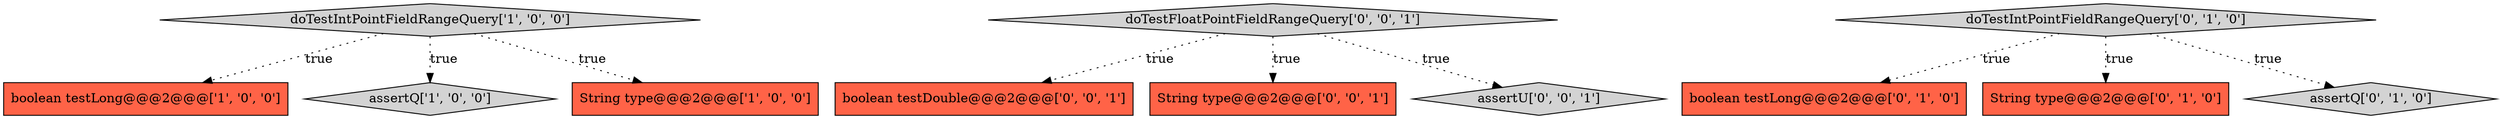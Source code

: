 digraph {
1 [style = filled, label = "boolean testLong@@@2@@@['1', '0', '0']", fillcolor = tomato, shape = box image = "AAA0AAABBB1BBB"];
0 [style = filled, label = "doTestIntPointFieldRangeQuery['1', '0', '0']", fillcolor = lightgray, shape = diamond image = "AAA0AAABBB1BBB"];
10 [style = filled, label = "boolean testDouble@@@2@@@['0', '0', '1']", fillcolor = tomato, shape = box image = "AAA0AAABBB3BBB"];
5 [style = filled, label = "doTestIntPointFieldRangeQuery['0', '1', '0']", fillcolor = lightgray, shape = diamond image = "AAA0AAABBB2BBB"];
8 [style = filled, label = "doTestFloatPointFieldRangeQuery['0', '0', '1']", fillcolor = lightgray, shape = diamond image = "AAA0AAABBB3BBB"];
11 [style = filled, label = "String type@@@2@@@['0', '0', '1']", fillcolor = tomato, shape = box image = "AAA0AAABBB3BBB"];
3 [style = filled, label = "assertQ['1', '0', '0']", fillcolor = lightgray, shape = diamond image = "AAA0AAABBB1BBB"];
7 [style = filled, label = "boolean testLong@@@2@@@['0', '1', '0']", fillcolor = tomato, shape = box image = "AAA0AAABBB2BBB"];
6 [style = filled, label = "String type@@@2@@@['0', '1', '0']", fillcolor = tomato, shape = box image = "AAA0AAABBB2BBB"];
2 [style = filled, label = "String type@@@2@@@['1', '0', '0']", fillcolor = tomato, shape = box image = "AAA0AAABBB1BBB"];
4 [style = filled, label = "assertQ['0', '1', '0']", fillcolor = lightgray, shape = diamond image = "AAA0AAABBB2BBB"];
9 [style = filled, label = "assertU['0', '0', '1']", fillcolor = lightgray, shape = diamond image = "AAA0AAABBB3BBB"];
0->2 [style = dotted, label="true"];
8->10 [style = dotted, label="true"];
5->6 [style = dotted, label="true"];
0->3 [style = dotted, label="true"];
8->11 [style = dotted, label="true"];
5->4 [style = dotted, label="true"];
0->1 [style = dotted, label="true"];
5->7 [style = dotted, label="true"];
8->9 [style = dotted, label="true"];
}
